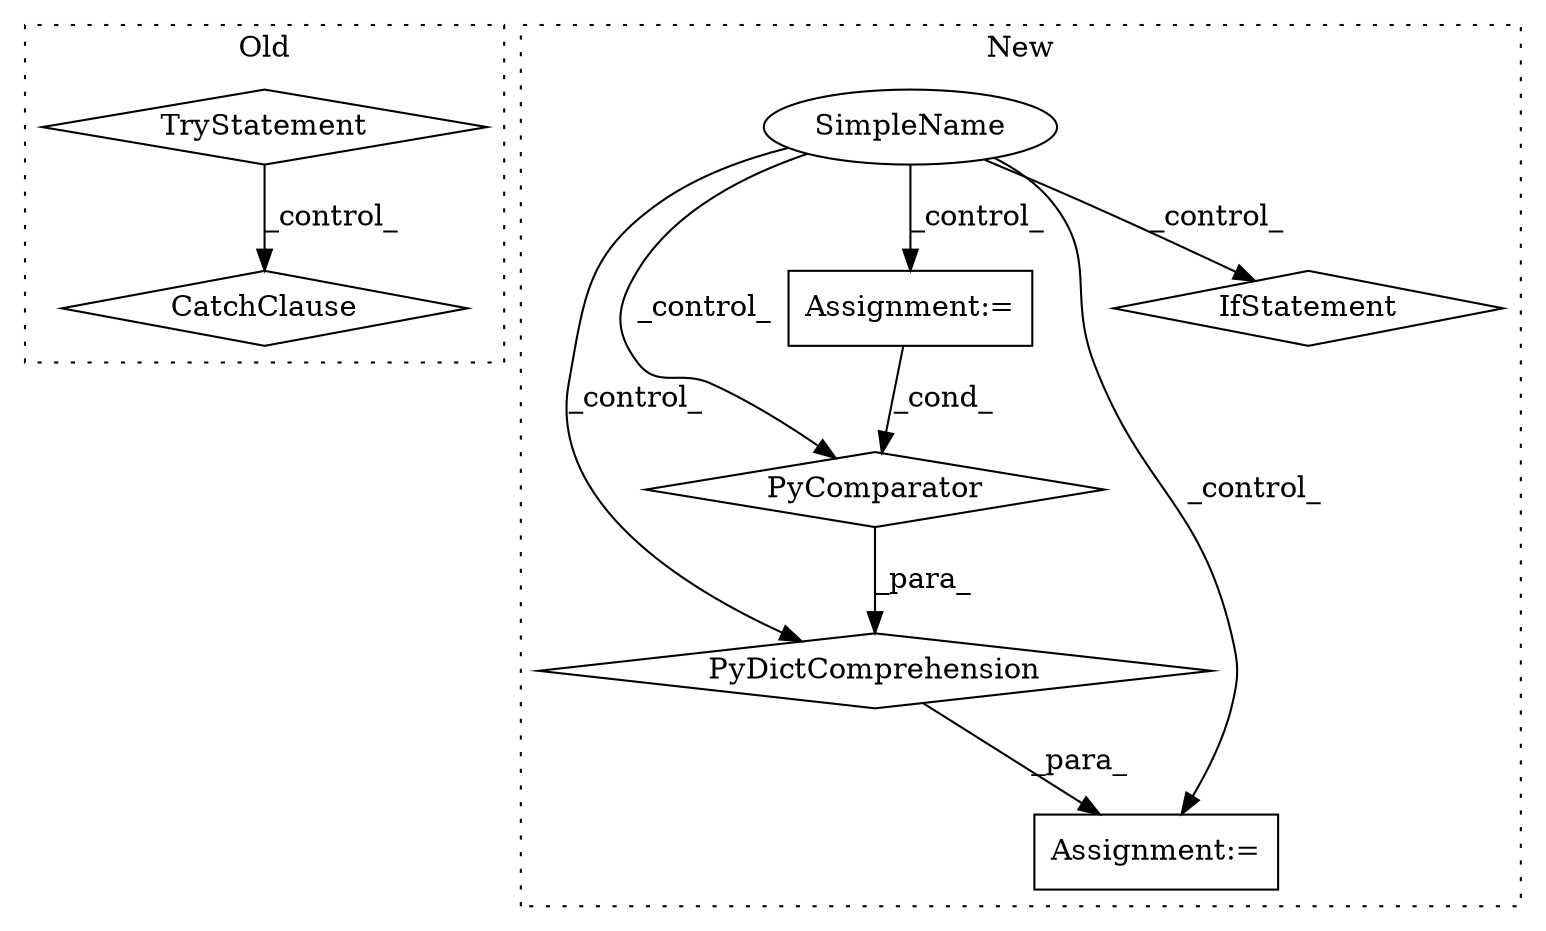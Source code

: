 digraph G {
subgraph cluster0 {
1 [label="TryStatement" a="54" s="16432" l="4" shape="diamond"];
3 [label="CatchClause" a="12" s="16487,16532" l="15,2" shape="diamond"];
label = "Old";
style="dotted";
}
subgraph cluster1 {
2 [label="PyDictComprehension" a="110" s="14357" l="298" shape="diamond"];
4 [label="Assignment:=" a="7" s="14618" l="29" shape="box"];
5 [label="Assignment:=" a="7" s="14341" l="16" shape="box"];
6 [label="PyComparator" a="113" s="14618" l="29" shape="diamond"];
7 [label="SimpleName" a="42" s="" l="" shape="ellipse"];
8 [label="IfStatement" a="25" s="14974" l="29" shape="diamond"];
label = "New";
style="dotted";
}
1 -> 3 [label="_control_"];
2 -> 5 [label="_para_"];
4 -> 6 [label="_cond_"];
6 -> 2 [label="_para_"];
7 -> 2 [label="_control_"];
7 -> 5 [label="_control_"];
7 -> 4 [label="_control_"];
7 -> 6 [label="_control_"];
7 -> 8 [label="_control_"];
}